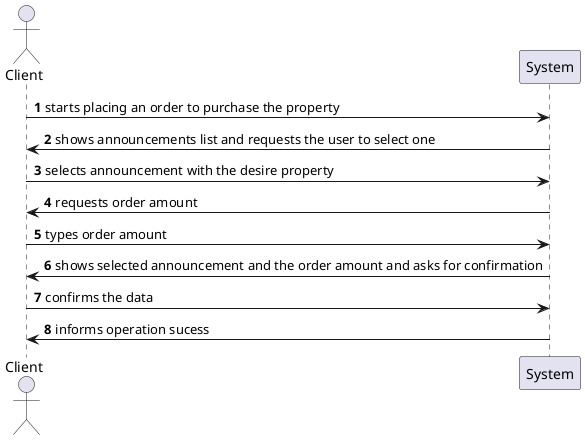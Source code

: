 @startuml

actor Client as client
participant System as ui

autonumber

client -> ui: starts placing an order to purchase the property

ui -> client: shows announcements list and requests the user to select one

client -> ui: selects announcement with the desire property

ui -> client: requests order amount

client -> ui: types order amount

ui -> client: shows selected announcement and the order amount and asks for confirmation

client -> ui: confirms the data

ui -> client: informs operation sucess


@enduml